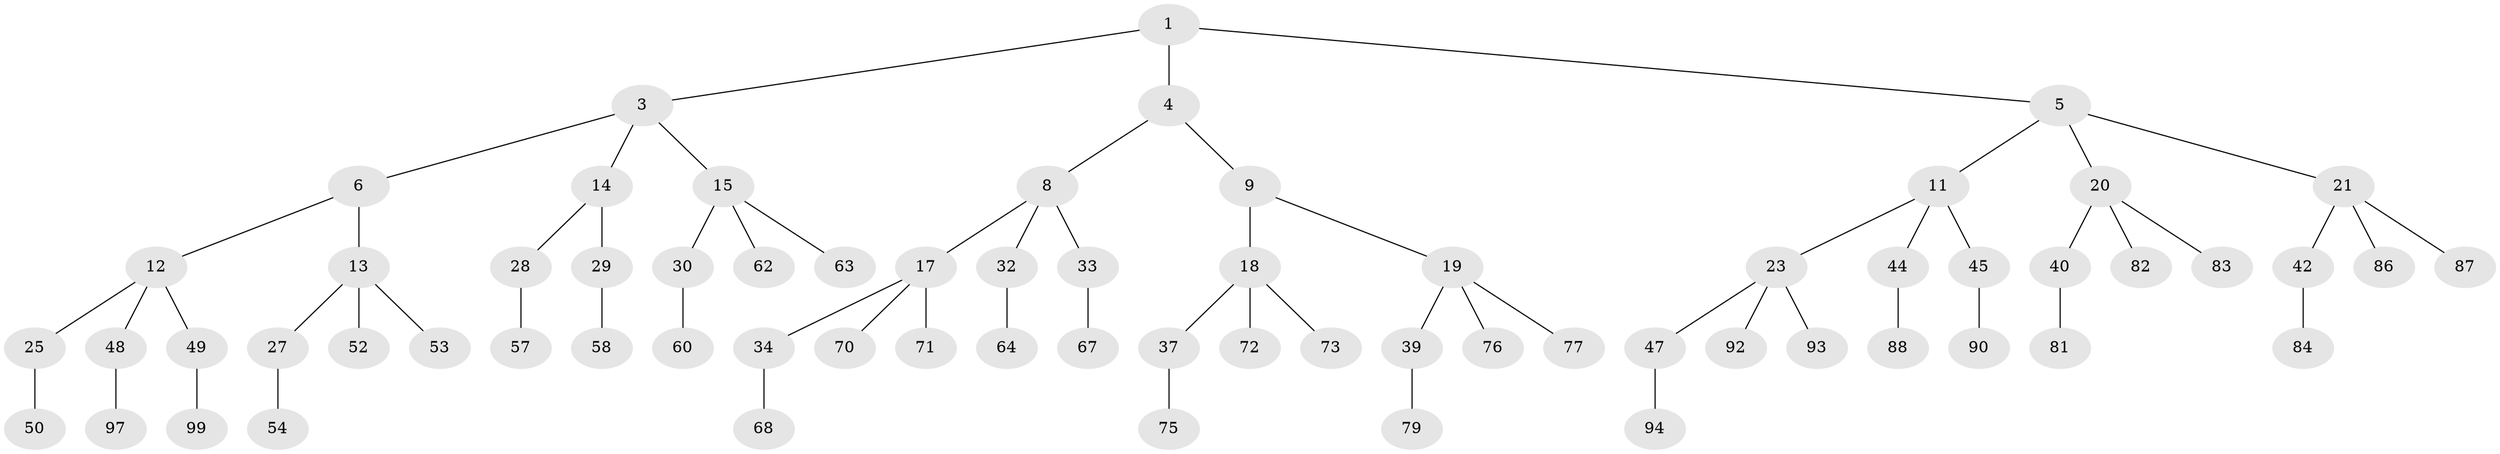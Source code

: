 // original degree distribution, {2: 0.02, 3: 0.48, 1: 0.5}
// Generated by graph-tools (version 1.1) at 2025/11/02/21/25 10:11:11]
// undirected, 68 vertices, 67 edges
graph export_dot {
graph [start="1"]
  node [color=gray90,style=filled];
  1 [super="+2"];
  3 [latent=1,super="+7"];
  4 [latent=0.5];
  5 [latent=0.5,super="+10"];
  6 [latent=0.5];
  8 [latent=0.333333,super="+16"];
  9 [latent=0.333333];
  11 [latent=0.333333,super="+22"];
  12 [latent=0.333333,super="+24"];
  13 [latent=0.333333,super="+26"];
  14 [latent=0.333333];
  15 [latent=0.333333,super="+31"];
  17 [latent=0.25,super="+35"];
  18 [latent=0.25,super="+36"];
  19 [latent=0.25,super="+38"];
  20 [latent=0.25,super="+41"];
  21 [latent=0.25,super="+43"];
  23 [latent=0.25,super="+46"];
  25 [latent=0.25,super="+51"];
  27 [latent=0.25,super="+55"];
  28 [latent=0.25,super="+56"];
  29 [latent=0.25,super="+59"];
  30 [latent=0.25,super="+61"];
  32 [latent=0.2,super="+65"];
  33 [latent=0.2,super="+66"];
  34 [latent=0.2,super="+69"];
  37 [latent=0.2,super="+74"];
  39 [latent=0.2,super="+78"];
  40 [latent=0.2,super="+80"];
  42 [latent=0.2,super="+85"];
  44 [latent=0.2,super="+89"];
  45 [latent=0.2,super="+91"];
  47 [latent=0.2,super="+95"];
  48 [latent=0.2,super="+96"];
  49 [latent=0.2,super="+98"];
  50 [latent=0.2,super="+100"];
  52 [latent=0.2];
  53 [latent=0.2];
  54 [latent=0.2];
  57 [latent=0.2];
  58 [latent=0.2];
  60 [latent=0.2];
  62 [latent=0.2];
  63 [latent=0.2];
  64 [latent=0.166667];
  67 [latent=0.166667];
  68 [latent=0.166667];
  70 [latent=0.166667];
  71 [latent=0.166667];
  72 [latent=0.166667];
  73 [latent=0.166667];
  75 [latent=0.166667];
  76 [latent=0.166667];
  77 [latent=0.166667];
  79 [latent=0.166667];
  81 [latent=0.166667];
  82 [latent=0.166667];
  83 [latent=0.166667];
  84 [latent=0.166667];
  86 [latent=0.166667];
  87 [latent=0.166667];
  88 [latent=0.166667];
  90 [latent=0.166667];
  92 [latent=0.166667];
  93 [latent=0.166667];
  94 [latent=0.166667];
  97 [latent=0.166667];
  99 [latent=0.166667];
  1 -- 3;
  1 -- 4;
  1 -- 5;
  3 -- 6;
  3 -- 14;
  3 -- 15;
  4 -- 8;
  4 -- 9;
  5 -- 11;
  5 -- 21;
  5 -- 20;
  6 -- 12;
  6 -- 13;
  8 -- 17;
  8 -- 33;
  8 -- 32;
  9 -- 18;
  9 -- 19;
  11 -- 23;
  11 -- 44;
  11 -- 45;
  12 -- 25;
  12 -- 48;
  12 -- 49;
  13 -- 27;
  13 -- 53;
  13 -- 52;
  14 -- 28;
  14 -- 29;
  15 -- 30;
  15 -- 63;
  15 -- 62;
  17 -- 34;
  17 -- 70;
  17 -- 71;
  18 -- 37;
  18 -- 72;
  18 -- 73;
  19 -- 39;
  19 -- 76;
  19 -- 77;
  20 -- 40;
  20 -- 82;
  20 -- 83;
  21 -- 42;
  21 -- 86;
  21 -- 87;
  23 -- 47;
  23 -- 92;
  23 -- 93;
  25 -- 50;
  27 -- 54;
  28 -- 57;
  29 -- 58;
  30 -- 60;
  32 -- 64;
  33 -- 67;
  34 -- 68;
  37 -- 75;
  39 -- 79;
  40 -- 81;
  42 -- 84;
  44 -- 88;
  45 -- 90;
  47 -- 94;
  48 -- 97;
  49 -- 99;
}
